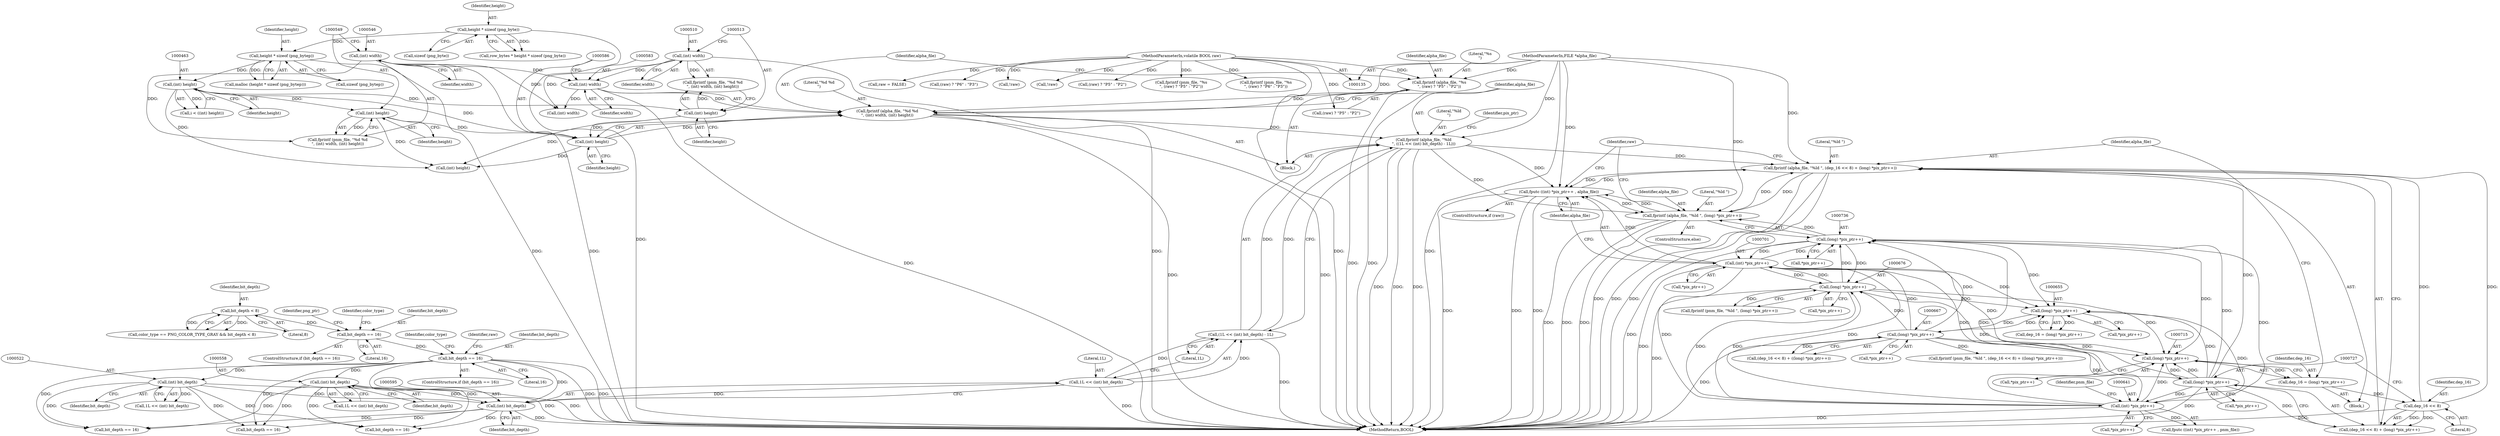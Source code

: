 digraph "0_Android_9d4853418ab2f754c2b63e091c29c5529b8b86ca_157@API" {
"1000719" [label="(Call,fprintf (alpha_file, \"%ld \", (dep_16 << 8) + (long) *pix_ptr++))"];
"1000588" [label="(Call,fprintf (alpha_file, \"%ld\n\", ((1L << (int) bit_depth) - 1L)))"];
"1000579" [label="(Call,fprintf (alpha_file, \"%d %d\n\", (int) width, (int) height))"];
"1000572" [label="(Call,fprintf (alpha_file, \"%s\n\", (raw) ? \"P5\" : \"P2\"))"];
"1000138" [label="(MethodParameterIn,FILE *alpha_file)"];
"1000139" [label="(MethodParameterIn,volatile BOOL raw)"];
"1000582" [label="(Call,(int) width)"];
"1000509" [label="(Call,(int) width)"];
"1000545" [label="(Call,(int) width)"];
"1000585" [label="(Call,(int) height)"];
"1000548" [label="(Call,(int) height)"];
"1000462" [label="(Call,(int) height)"];
"1000437" [label="(Call,height * sizeof (png_bytep))"];
"1000416" [label="(Call,height * sizeof (png_byte))"];
"1000512" [label="(Call,(int) height)"];
"1000591" [label="(Call,(1L << (int) bit_depth) - 1L)"];
"1000592" [label="(Call,1L << (int) bit_depth)"];
"1000594" [label="(Call,(int) bit_depth)"];
"1000331" [label="(Call,bit_depth == 16)"];
"1000286" [label="(Call,bit_depth == 16)"];
"1000273" [label="(Call,bit_depth < 8)"];
"1000557" [label="(Call,(int) bit_depth)"];
"1000521" [label="(Call,(int) bit_depth)"];
"1000699" [label="(Call,fputc ((int) *pix_ptr++ , alpha_file))"];
"1000700" [label="(Call,(int) *pix_ptr++)"];
"1000675" [label="(Call,(long) *pix_ptr++)"];
"1000666" [label="(Call,(long) *pix_ptr++)"];
"1000654" [label="(Call,(long) *pix_ptr++)"];
"1000735" [label="(Call,(long) *pix_ptr++)"];
"1000726" [label="(Call,(long) *pix_ptr++)"];
"1000714" [label="(Call,(long) *pix_ptr++)"];
"1000640" [label="(Call,(int) *pix_ptr++)"];
"1000719" [label="(Call,fprintf (alpha_file, \"%ld \", (dep_16 << 8) + (long) *pix_ptr++))"];
"1000732" [label="(Call,fprintf (alpha_file, \"%ld \", (long) *pix_ptr++))"];
"1000723" [label="(Call,dep_16 << 8)"];
"1000712" [label="(Call,dep_16 = (long) *pix_ptr++)"];
"1000711" [label="(Block,)"];
"1000519" [label="(Call,1L << (int) bit_depth)"];
"1000723" [label="(Call,dep_16 << 8)"];
"1000274" [label="(Identifier,bit_depth)"];
"1000699" [label="(Call,fputc ((int) *pix_ptr++ , alpha_file))"];
"1000753" [label="(Call,!raw)"];
"1000672" [label="(Call,fprintf (pnm_file, \"%ld \", (long) *pix_ptr++))"];
"1000509" [label="(Call,(int) width)"];
"1000464" [label="(Identifier,height)"];
"1000547" [label="(Identifier,width)"];
"1000288" [label="(Literal,16)"];
"1000286" [label="(Call,bit_depth == 16)"];
"1000590" [label="(Literal,\"%ld\n\")"];
"1000506" [label="(Call,fprintf (pnm_file, \"%d %d\n\", (int) width, (int) height))"];
"1000514" [label="(Identifier,height)"];
"1000582" [label="(Call,(int) width)"];
"1000573" [label="(Identifier,alpha_file)"];
"1000555" [label="(Call,1L << (int) bit_depth)"];
"1000675" [label="(Call,(long) *pix_ptr++)"];
"1000741" [label="(Call,!raw)"];
"1000713" [label="(Identifier,dep_16)"];
"1000734" [label="(Literal,\"%ld \")"];
"1000594" [label="(Call,(int) bit_depth)"];
"1000336" [label="(Identifier,raw)"];
"1000330" [label="(ControlStructure,if (bit_depth == 16))"];
"1000139" [label="(MethodParameterIn,volatile BOOL raw)"];
"1000436" [label="(Call,malloc (height * sizeof (png_bytep)))"];
"1000702" [label="(Call,*pix_ptr++)"];
"1000712" [label="(Call,dep_16 = (long) *pix_ptr++)"];
"1000290" [label="(Identifier,png_ptr)"];
"1000285" [label="(ControlStructure,if (bit_depth == 16))"];
"1000726" [label="(Call,(long) *pix_ptr++)"];
"1000542" [label="(Call,fprintf (pnm_file, \"%d %d\n\", (int) width, (int) height))"];
"1000591" [label="(Call,(1L << (int) bit_depth) - 1L)"];
"1000418" [label="(Call,sizeof (png_byte))"];
"1000437" [label="(Call,height * sizeof (png_bytep))"];
"1000502" [label="(Call,(raw) ? \"P5\" : \"P2\")"];
"1000705" [label="(Identifier,alpha_file)"];
"1000666" [label="(Call,(long) *pix_ptr++)"];
"1000645" [label="(Identifier,pnm_file)"];
"1000587" [label="(Identifier,height)"];
"1000275" [label="(Literal,8)"];
"1000597" [label="(Literal,1L)"];
"1000640" [label="(Call,(int) *pix_ptr++)"];
"1000716" [label="(Call,*pix_ptr++)"];
"1000677" [label="(Call,*pix_ptr++)"];
"1000708" [label="(Call,bit_depth == 16)"];
"1000639" [label="(Call,fputc ((int) *pix_ptr++ , pnm_file))"];
"1000581" [label="(Literal,\"%d %d\n\")"];
"1000575" [label="(Call,(raw) ? \"P5\" : \"P2\")"];
"1000550" [label="(Identifier,height)"];
"1000607" [label="(Call,(int) height)"];
"1000499" [label="(Call,fprintf (pnm_file, \"%s\n\", (raw) ? \"P5\" : \"P2\"))"];
"1000535" [label="(Call,fprintf (pnm_file, \"%s\n\", (raw) ? \"P6\" : \"P3\"))"];
"1000697" [label="(ControlStructure,if (raw))"];
"1000642" [label="(Call,*pix_ptr++)"];
"1000719" [label="(Call,fprintf (alpha_file, \"%ld \", (dep_16 << 8) + (long) *pix_ptr++))"];
"1000593" [label="(Literal,1L)"];
"1000733" [label="(Identifier,alpha_file)"];
"1000731" [label="(ControlStructure,else)"];
"1000589" [label="(Identifier,alpha_file)"];
"1000521" [label="(Call,(int) bit_depth)"];
"1000438" [label="(Identifier,height)"];
"1000659" [label="(Call,fprintf (pnm_file, \"%ld \", (dep_16 << 8) + ((long) *pix_ptr++)))"];
"1000417" [label="(Identifier,height)"];
"1000559" [label="(Identifier,bit_depth)"];
"1000571" [label="(Block,)"];
"1000580" [label="(Identifier,alpha_file)"];
"1000439" [label="(Call,sizeof (png_bytep))"];
"1000690" [label="(Call,bit_depth == 16)"];
"1000332" [label="(Identifier,bit_depth)"];
"1000579" [label="(Call,fprintf (alpha_file, \"%d %d\n\", (int) width, (int) height))"];
"1000722" [label="(Call,(dep_16 << 8) + (long) *pix_ptr++)"];
"1000599" [label="(Identifier,pix_ptr)"];
"1000585" [label="(Call,(int) height)"];
"1000588" [label="(Call,fprintf (alpha_file, \"%ld\n\", ((1L << (int) bit_depth) - 1L)))"];
"1000511" [label="(Identifier,width)"];
"1000548" [label="(Call,(int) height)"];
"1000724" [label="(Identifier,dep_16)"];
"1000294" [label="(Identifier,color_type)"];
"1000721" [label="(Literal,\"%ld \")"];
"1000335" [label="(Call,raw = FALSE)"];
"1000656" [label="(Call,*pix_ptr++)"];
"1000348" [label="(Identifier,color_type)"];
"1000725" [label="(Literal,8)"];
"1000574" [label="(Literal,\"%s\n\")"];
"1000584" [label="(Identifier,width)"];
"1000720" [label="(Identifier,alpha_file)"];
"1000462" [label="(Call,(int) height)"];
"1000460" [label="(Call,i < ((int) height))"];
"1000700" [label="(Call,(int) *pix_ptr++)"];
"1000619" [label="(Call,(int) width)"];
"1000648" [label="(Call,bit_depth == 16)"];
"1000742" [label="(Identifier,raw)"];
"1000138" [label="(MethodParameterIn,FILE *alpha_file)"];
"1000652" [label="(Call,dep_16 = (long) *pix_ptr++)"];
"1000654" [label="(Call,(long) *pix_ptr++)"];
"1000557" [label="(Call,(int) bit_depth)"];
"1000545" [label="(Call,(int) width)"];
"1000333" [label="(Literal,16)"];
"1000714" [label="(Call,(long) *pix_ptr++)"];
"1000512" [label="(Call,(int) height)"];
"1000668" [label="(Call,*pix_ptr++)"];
"1000662" [label="(Call,(dep_16 << 8) + ((long) *pix_ptr++))"];
"1000728" [label="(Call,*pix_ptr++)"];
"1000735" [label="(Call,(long) *pix_ptr++)"];
"1000269" [label="(Call,color_type == PNG_COLOR_TYPE_GRAY && bit_depth < 8)"];
"1000287" [label="(Identifier,bit_depth)"];
"1000592" [label="(Call,1L << (int) bit_depth)"];
"1000273" [label="(Call,bit_depth < 8)"];
"1000596" [label="(Identifier,bit_depth)"];
"1000538" [label="(Call,(raw) ? \"P6\" : \"P3\")"];
"1000414" [label="(Call,row_bytes * height * sizeof (png_byte))"];
"1000732" [label="(Call,fprintf (alpha_file, \"%ld \", (long) *pix_ptr++))"];
"1000523" [label="(Identifier,bit_depth)"];
"1000782" [label="(MethodReturn,BOOL)"];
"1000572" [label="(Call,fprintf (alpha_file, \"%s\n\", (raw) ? \"P5\" : \"P2\"))"];
"1000331" [label="(Call,bit_depth == 16)"];
"1000416" [label="(Call,height * sizeof (png_byte))"];
"1000737" [label="(Call,*pix_ptr++)"];
"1000719" -> "1000711"  [label="AST: "];
"1000719" -> "1000722"  [label="CFG: "];
"1000720" -> "1000719"  [label="AST: "];
"1000721" -> "1000719"  [label="AST: "];
"1000722" -> "1000719"  [label="AST: "];
"1000742" -> "1000719"  [label="CFG: "];
"1000719" -> "1000782"  [label="DDG: "];
"1000719" -> "1000782"  [label="DDG: "];
"1000719" -> "1000782"  [label="DDG: "];
"1000719" -> "1000699"  [label="DDG: "];
"1000588" -> "1000719"  [label="DDG: "];
"1000699" -> "1000719"  [label="DDG: "];
"1000732" -> "1000719"  [label="DDG: "];
"1000138" -> "1000719"  [label="DDG: "];
"1000723" -> "1000719"  [label="DDG: "];
"1000723" -> "1000719"  [label="DDG: "];
"1000726" -> "1000719"  [label="DDG: "];
"1000719" -> "1000732"  [label="DDG: "];
"1000588" -> "1000571"  [label="AST: "];
"1000588" -> "1000591"  [label="CFG: "];
"1000589" -> "1000588"  [label="AST: "];
"1000590" -> "1000588"  [label="AST: "];
"1000591" -> "1000588"  [label="AST: "];
"1000599" -> "1000588"  [label="CFG: "];
"1000588" -> "1000782"  [label="DDG: "];
"1000588" -> "1000782"  [label="DDG: "];
"1000588" -> "1000782"  [label="DDG: "];
"1000579" -> "1000588"  [label="DDG: "];
"1000138" -> "1000588"  [label="DDG: "];
"1000591" -> "1000588"  [label="DDG: "];
"1000591" -> "1000588"  [label="DDG: "];
"1000588" -> "1000699"  [label="DDG: "];
"1000588" -> "1000732"  [label="DDG: "];
"1000579" -> "1000571"  [label="AST: "];
"1000579" -> "1000585"  [label="CFG: "];
"1000580" -> "1000579"  [label="AST: "];
"1000581" -> "1000579"  [label="AST: "];
"1000582" -> "1000579"  [label="AST: "];
"1000585" -> "1000579"  [label="AST: "];
"1000589" -> "1000579"  [label="CFG: "];
"1000579" -> "1000782"  [label="DDG: "];
"1000579" -> "1000782"  [label="DDG: "];
"1000572" -> "1000579"  [label="DDG: "];
"1000138" -> "1000579"  [label="DDG: "];
"1000582" -> "1000579"  [label="DDG: "];
"1000585" -> "1000579"  [label="DDG: "];
"1000572" -> "1000571"  [label="AST: "];
"1000572" -> "1000575"  [label="CFG: "];
"1000573" -> "1000572"  [label="AST: "];
"1000574" -> "1000572"  [label="AST: "];
"1000575" -> "1000572"  [label="AST: "];
"1000580" -> "1000572"  [label="CFG: "];
"1000572" -> "1000782"  [label="DDG: "];
"1000572" -> "1000782"  [label="DDG: "];
"1000138" -> "1000572"  [label="DDG: "];
"1000139" -> "1000572"  [label="DDG: "];
"1000138" -> "1000135"  [label="AST: "];
"1000138" -> "1000782"  [label="DDG: "];
"1000138" -> "1000699"  [label="DDG: "];
"1000138" -> "1000732"  [label="DDG: "];
"1000139" -> "1000135"  [label="AST: "];
"1000139" -> "1000782"  [label="DDG: "];
"1000139" -> "1000335"  [label="DDG: "];
"1000139" -> "1000499"  [label="DDG: "];
"1000139" -> "1000502"  [label="DDG: "];
"1000139" -> "1000535"  [label="DDG: "];
"1000139" -> "1000538"  [label="DDG: "];
"1000139" -> "1000575"  [label="DDG: "];
"1000139" -> "1000741"  [label="DDG: "];
"1000139" -> "1000753"  [label="DDG: "];
"1000582" -> "1000584"  [label="CFG: "];
"1000583" -> "1000582"  [label="AST: "];
"1000584" -> "1000582"  [label="AST: "];
"1000586" -> "1000582"  [label="CFG: "];
"1000582" -> "1000782"  [label="DDG: "];
"1000509" -> "1000582"  [label="DDG: "];
"1000545" -> "1000582"  [label="DDG: "];
"1000582" -> "1000619"  [label="DDG: "];
"1000509" -> "1000506"  [label="AST: "];
"1000509" -> "1000511"  [label="CFG: "];
"1000510" -> "1000509"  [label="AST: "];
"1000511" -> "1000509"  [label="AST: "];
"1000513" -> "1000509"  [label="CFG: "];
"1000509" -> "1000782"  [label="DDG: "];
"1000509" -> "1000506"  [label="DDG: "];
"1000509" -> "1000619"  [label="DDG: "];
"1000545" -> "1000542"  [label="AST: "];
"1000545" -> "1000547"  [label="CFG: "];
"1000546" -> "1000545"  [label="AST: "];
"1000547" -> "1000545"  [label="AST: "];
"1000549" -> "1000545"  [label="CFG: "];
"1000545" -> "1000782"  [label="DDG: "];
"1000545" -> "1000542"  [label="DDG: "];
"1000545" -> "1000619"  [label="DDG: "];
"1000585" -> "1000587"  [label="CFG: "];
"1000586" -> "1000585"  [label="AST: "];
"1000587" -> "1000585"  [label="AST: "];
"1000548" -> "1000585"  [label="DDG: "];
"1000512" -> "1000585"  [label="DDG: "];
"1000462" -> "1000585"  [label="DDG: "];
"1000585" -> "1000607"  [label="DDG: "];
"1000548" -> "1000542"  [label="AST: "];
"1000548" -> "1000550"  [label="CFG: "];
"1000549" -> "1000548"  [label="AST: "];
"1000550" -> "1000548"  [label="AST: "];
"1000542" -> "1000548"  [label="CFG: "];
"1000548" -> "1000542"  [label="DDG: "];
"1000462" -> "1000548"  [label="DDG: "];
"1000548" -> "1000607"  [label="DDG: "];
"1000462" -> "1000460"  [label="AST: "];
"1000462" -> "1000464"  [label="CFG: "];
"1000463" -> "1000462"  [label="AST: "];
"1000464" -> "1000462"  [label="AST: "];
"1000460" -> "1000462"  [label="CFG: "];
"1000462" -> "1000460"  [label="DDG: "];
"1000437" -> "1000462"  [label="DDG: "];
"1000462" -> "1000512"  [label="DDG: "];
"1000462" -> "1000607"  [label="DDG: "];
"1000437" -> "1000436"  [label="AST: "];
"1000437" -> "1000439"  [label="CFG: "];
"1000438" -> "1000437"  [label="AST: "];
"1000439" -> "1000437"  [label="AST: "];
"1000436" -> "1000437"  [label="CFG: "];
"1000437" -> "1000782"  [label="DDG: "];
"1000437" -> "1000436"  [label="DDG: "];
"1000416" -> "1000437"  [label="DDG: "];
"1000416" -> "1000414"  [label="AST: "];
"1000416" -> "1000418"  [label="CFG: "];
"1000417" -> "1000416"  [label="AST: "];
"1000418" -> "1000416"  [label="AST: "];
"1000414" -> "1000416"  [label="CFG: "];
"1000416" -> "1000782"  [label="DDG: "];
"1000416" -> "1000414"  [label="DDG: "];
"1000512" -> "1000506"  [label="AST: "];
"1000512" -> "1000514"  [label="CFG: "];
"1000513" -> "1000512"  [label="AST: "];
"1000514" -> "1000512"  [label="AST: "];
"1000506" -> "1000512"  [label="CFG: "];
"1000512" -> "1000506"  [label="DDG: "];
"1000512" -> "1000607"  [label="DDG: "];
"1000591" -> "1000597"  [label="CFG: "];
"1000592" -> "1000591"  [label="AST: "];
"1000597" -> "1000591"  [label="AST: "];
"1000591" -> "1000782"  [label="DDG: "];
"1000592" -> "1000591"  [label="DDG: "];
"1000592" -> "1000591"  [label="DDG: "];
"1000592" -> "1000594"  [label="CFG: "];
"1000593" -> "1000592"  [label="AST: "];
"1000594" -> "1000592"  [label="AST: "];
"1000597" -> "1000592"  [label="CFG: "];
"1000592" -> "1000782"  [label="DDG: "];
"1000594" -> "1000592"  [label="DDG: "];
"1000594" -> "1000596"  [label="CFG: "];
"1000595" -> "1000594"  [label="AST: "];
"1000596" -> "1000594"  [label="AST: "];
"1000594" -> "1000782"  [label="DDG: "];
"1000331" -> "1000594"  [label="DDG: "];
"1000557" -> "1000594"  [label="DDG: "];
"1000521" -> "1000594"  [label="DDG: "];
"1000594" -> "1000648"  [label="DDG: "];
"1000594" -> "1000690"  [label="DDG: "];
"1000594" -> "1000708"  [label="DDG: "];
"1000331" -> "1000330"  [label="AST: "];
"1000331" -> "1000333"  [label="CFG: "];
"1000332" -> "1000331"  [label="AST: "];
"1000333" -> "1000331"  [label="AST: "];
"1000336" -> "1000331"  [label="CFG: "];
"1000348" -> "1000331"  [label="CFG: "];
"1000331" -> "1000782"  [label="DDG: "];
"1000331" -> "1000782"  [label="DDG: "];
"1000286" -> "1000331"  [label="DDG: "];
"1000331" -> "1000521"  [label="DDG: "];
"1000331" -> "1000557"  [label="DDG: "];
"1000331" -> "1000648"  [label="DDG: "];
"1000331" -> "1000690"  [label="DDG: "];
"1000331" -> "1000708"  [label="DDG: "];
"1000286" -> "1000285"  [label="AST: "];
"1000286" -> "1000288"  [label="CFG: "];
"1000287" -> "1000286"  [label="AST: "];
"1000288" -> "1000286"  [label="AST: "];
"1000290" -> "1000286"  [label="CFG: "];
"1000294" -> "1000286"  [label="CFG: "];
"1000273" -> "1000286"  [label="DDG: "];
"1000273" -> "1000269"  [label="AST: "];
"1000273" -> "1000275"  [label="CFG: "];
"1000274" -> "1000273"  [label="AST: "];
"1000275" -> "1000273"  [label="AST: "];
"1000269" -> "1000273"  [label="CFG: "];
"1000273" -> "1000269"  [label="DDG: "];
"1000273" -> "1000269"  [label="DDG: "];
"1000557" -> "1000555"  [label="AST: "];
"1000557" -> "1000559"  [label="CFG: "];
"1000558" -> "1000557"  [label="AST: "];
"1000559" -> "1000557"  [label="AST: "];
"1000555" -> "1000557"  [label="CFG: "];
"1000557" -> "1000782"  [label="DDG: "];
"1000557" -> "1000555"  [label="DDG: "];
"1000557" -> "1000648"  [label="DDG: "];
"1000557" -> "1000690"  [label="DDG: "];
"1000557" -> "1000708"  [label="DDG: "];
"1000521" -> "1000519"  [label="AST: "];
"1000521" -> "1000523"  [label="CFG: "];
"1000522" -> "1000521"  [label="AST: "];
"1000523" -> "1000521"  [label="AST: "];
"1000519" -> "1000521"  [label="CFG: "];
"1000521" -> "1000782"  [label="DDG: "];
"1000521" -> "1000519"  [label="DDG: "];
"1000521" -> "1000648"  [label="DDG: "];
"1000521" -> "1000690"  [label="DDG: "];
"1000521" -> "1000708"  [label="DDG: "];
"1000699" -> "1000697"  [label="AST: "];
"1000699" -> "1000705"  [label="CFG: "];
"1000700" -> "1000699"  [label="AST: "];
"1000705" -> "1000699"  [label="AST: "];
"1000742" -> "1000699"  [label="CFG: "];
"1000699" -> "1000782"  [label="DDG: "];
"1000699" -> "1000782"  [label="DDG: "];
"1000699" -> "1000782"  [label="DDG: "];
"1000700" -> "1000699"  [label="DDG: "];
"1000732" -> "1000699"  [label="DDG: "];
"1000699" -> "1000732"  [label="DDG: "];
"1000700" -> "1000702"  [label="CFG: "];
"1000701" -> "1000700"  [label="AST: "];
"1000702" -> "1000700"  [label="AST: "];
"1000705" -> "1000700"  [label="CFG: "];
"1000700" -> "1000782"  [label="DDG: "];
"1000700" -> "1000640"  [label="DDG: "];
"1000700" -> "1000654"  [label="DDG: "];
"1000700" -> "1000675"  [label="DDG: "];
"1000675" -> "1000700"  [label="DDG: "];
"1000666" -> "1000700"  [label="DDG: "];
"1000735" -> "1000700"  [label="DDG: "];
"1000726" -> "1000700"  [label="DDG: "];
"1000640" -> "1000700"  [label="DDG: "];
"1000700" -> "1000714"  [label="DDG: "];
"1000700" -> "1000735"  [label="DDG: "];
"1000675" -> "1000672"  [label="AST: "];
"1000675" -> "1000677"  [label="CFG: "];
"1000676" -> "1000675"  [label="AST: "];
"1000677" -> "1000675"  [label="AST: "];
"1000672" -> "1000675"  [label="CFG: "];
"1000675" -> "1000782"  [label="DDG: "];
"1000675" -> "1000640"  [label="DDG: "];
"1000675" -> "1000654"  [label="DDG: "];
"1000675" -> "1000672"  [label="DDG: "];
"1000666" -> "1000675"  [label="DDG: "];
"1000735" -> "1000675"  [label="DDG: "];
"1000726" -> "1000675"  [label="DDG: "];
"1000640" -> "1000675"  [label="DDG: "];
"1000675" -> "1000714"  [label="DDG: "];
"1000675" -> "1000735"  [label="DDG: "];
"1000666" -> "1000662"  [label="AST: "];
"1000666" -> "1000668"  [label="CFG: "];
"1000667" -> "1000666"  [label="AST: "];
"1000668" -> "1000666"  [label="AST: "];
"1000662" -> "1000666"  [label="CFG: "];
"1000666" -> "1000782"  [label="DDG: "];
"1000666" -> "1000640"  [label="DDG: "];
"1000666" -> "1000654"  [label="DDG: "];
"1000666" -> "1000659"  [label="DDG: "];
"1000666" -> "1000662"  [label="DDG: "];
"1000654" -> "1000666"  [label="DDG: "];
"1000666" -> "1000714"  [label="DDG: "];
"1000666" -> "1000735"  [label="DDG: "];
"1000654" -> "1000652"  [label="AST: "];
"1000654" -> "1000656"  [label="CFG: "];
"1000655" -> "1000654"  [label="AST: "];
"1000656" -> "1000654"  [label="AST: "];
"1000652" -> "1000654"  [label="CFG: "];
"1000654" -> "1000652"  [label="DDG: "];
"1000735" -> "1000654"  [label="DDG: "];
"1000726" -> "1000654"  [label="DDG: "];
"1000640" -> "1000654"  [label="DDG: "];
"1000735" -> "1000732"  [label="AST: "];
"1000735" -> "1000737"  [label="CFG: "];
"1000736" -> "1000735"  [label="AST: "];
"1000737" -> "1000735"  [label="AST: "];
"1000732" -> "1000735"  [label="CFG: "];
"1000735" -> "1000782"  [label="DDG: "];
"1000735" -> "1000640"  [label="DDG: "];
"1000735" -> "1000714"  [label="DDG: "];
"1000735" -> "1000732"  [label="DDG: "];
"1000726" -> "1000735"  [label="DDG: "];
"1000640" -> "1000735"  [label="DDG: "];
"1000726" -> "1000722"  [label="AST: "];
"1000726" -> "1000728"  [label="CFG: "];
"1000727" -> "1000726"  [label="AST: "];
"1000728" -> "1000726"  [label="AST: "];
"1000722" -> "1000726"  [label="CFG: "];
"1000726" -> "1000782"  [label="DDG: "];
"1000726" -> "1000640"  [label="DDG: "];
"1000726" -> "1000714"  [label="DDG: "];
"1000726" -> "1000722"  [label="DDG: "];
"1000714" -> "1000726"  [label="DDG: "];
"1000714" -> "1000712"  [label="AST: "];
"1000714" -> "1000716"  [label="CFG: "];
"1000715" -> "1000714"  [label="AST: "];
"1000716" -> "1000714"  [label="AST: "];
"1000712" -> "1000714"  [label="CFG: "];
"1000714" -> "1000712"  [label="DDG: "];
"1000640" -> "1000714"  [label="DDG: "];
"1000640" -> "1000639"  [label="AST: "];
"1000640" -> "1000642"  [label="CFG: "];
"1000641" -> "1000640"  [label="AST: "];
"1000642" -> "1000640"  [label="AST: "];
"1000645" -> "1000640"  [label="CFG: "];
"1000640" -> "1000782"  [label="DDG: "];
"1000640" -> "1000639"  [label="DDG: "];
"1000732" -> "1000731"  [label="AST: "];
"1000733" -> "1000732"  [label="AST: "];
"1000734" -> "1000732"  [label="AST: "];
"1000742" -> "1000732"  [label="CFG: "];
"1000732" -> "1000782"  [label="DDG: "];
"1000732" -> "1000782"  [label="DDG: "];
"1000732" -> "1000782"  [label="DDG: "];
"1000723" -> "1000722"  [label="AST: "];
"1000723" -> "1000725"  [label="CFG: "];
"1000724" -> "1000723"  [label="AST: "];
"1000725" -> "1000723"  [label="AST: "];
"1000727" -> "1000723"  [label="CFG: "];
"1000723" -> "1000782"  [label="DDG: "];
"1000723" -> "1000722"  [label="DDG: "];
"1000723" -> "1000722"  [label="DDG: "];
"1000712" -> "1000723"  [label="DDG: "];
"1000712" -> "1000711"  [label="AST: "];
"1000713" -> "1000712"  [label="AST: "];
"1000720" -> "1000712"  [label="CFG: "];
}
